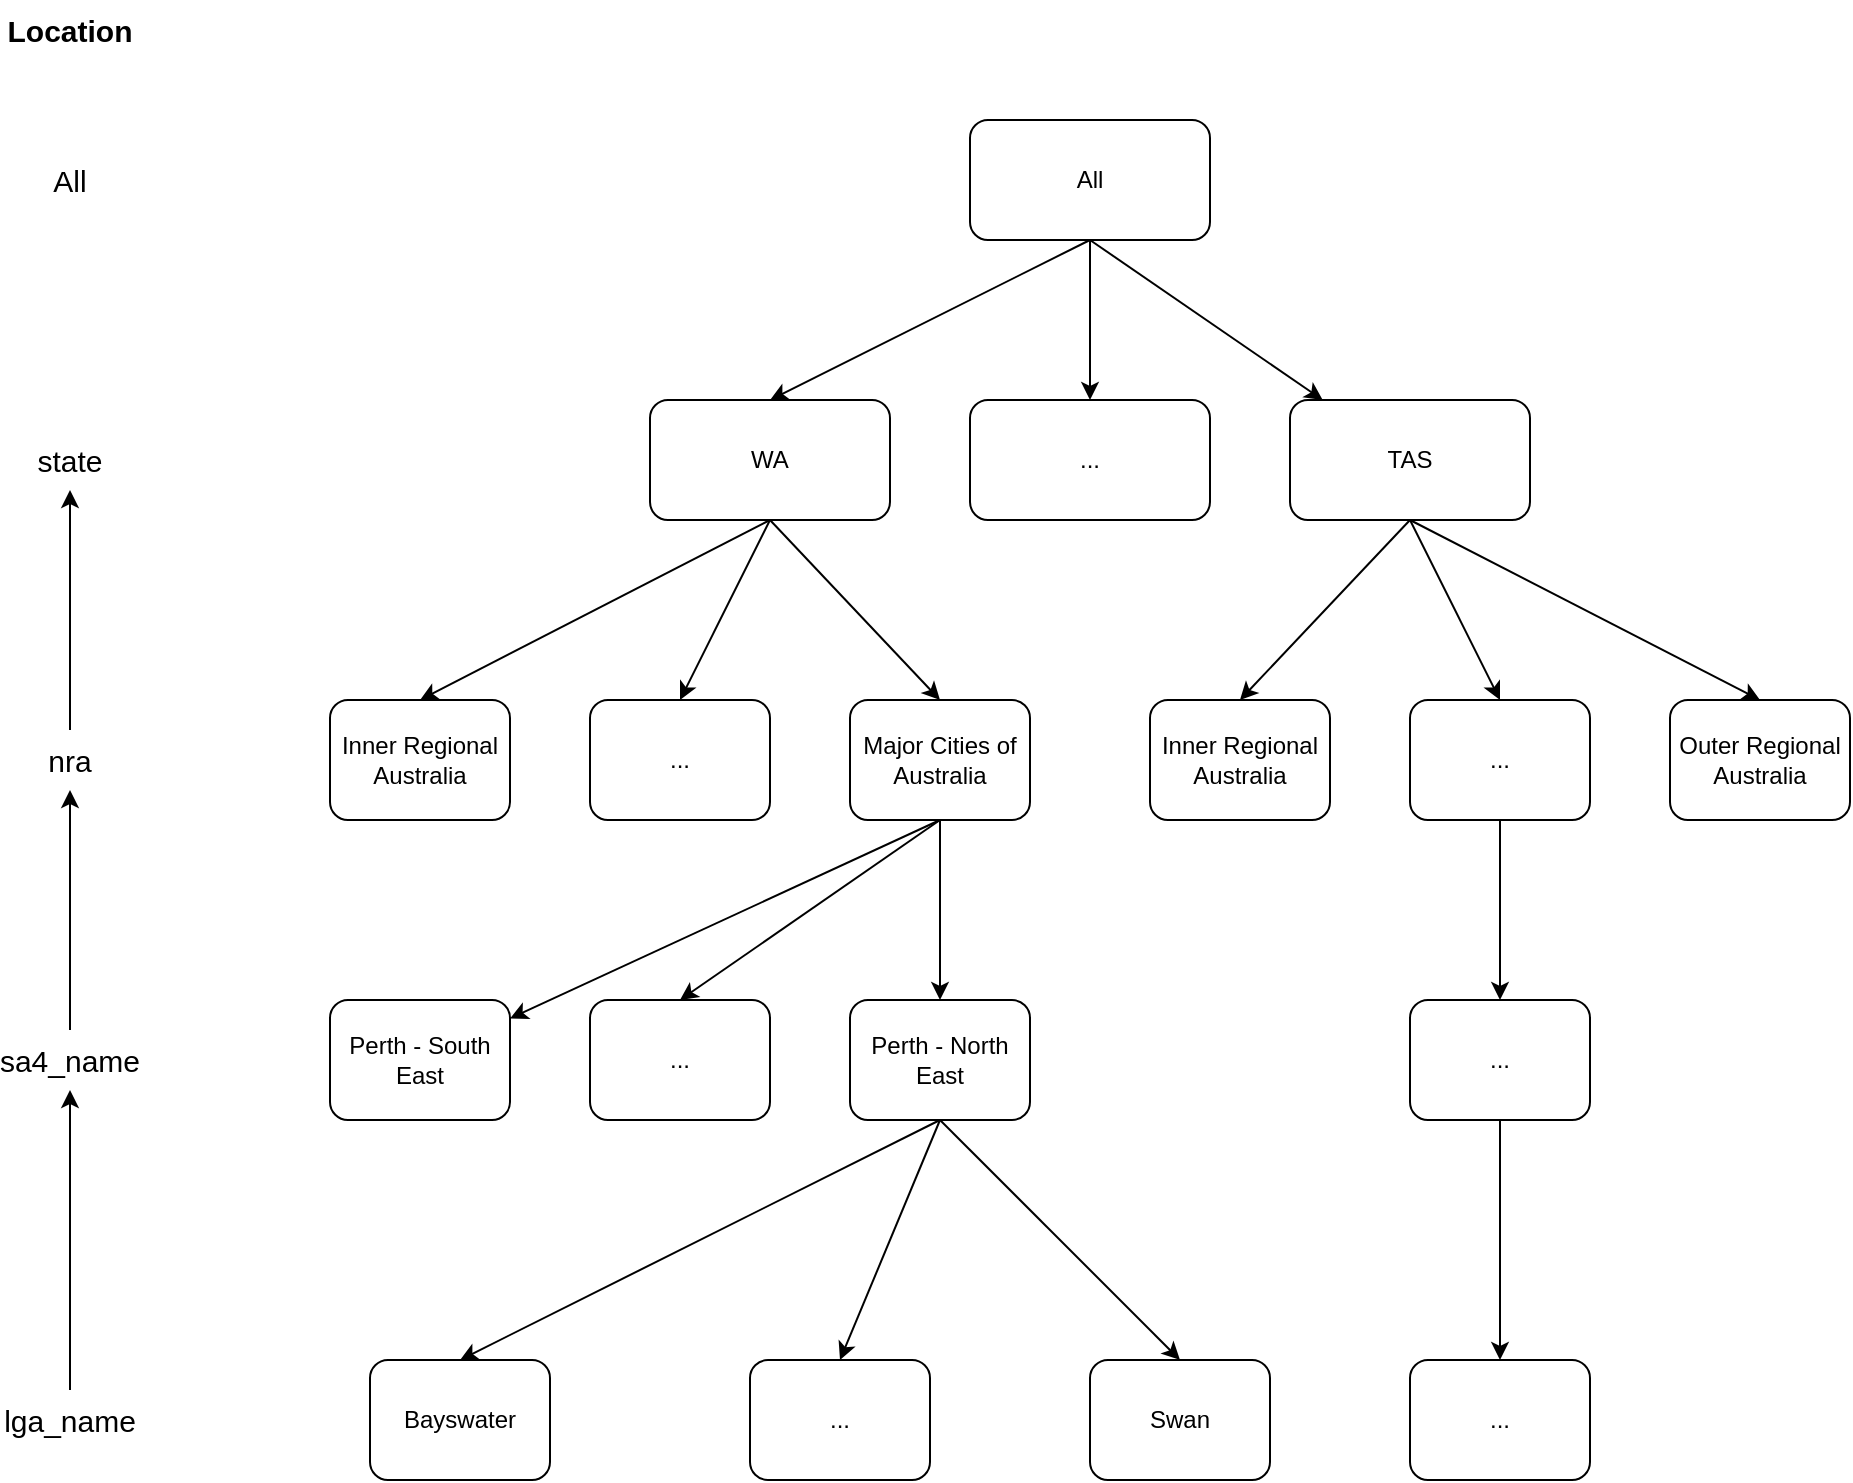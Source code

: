 <mxfile version="26.2.12">
  <diagram name="Page-1" id="H4TEkGzGTkuCqkXcQPTa">
    <mxGraphModel dx="978" dy="671" grid="1" gridSize="10" guides="1" tooltips="1" connect="1" arrows="1" fold="1" page="1" pageScale="1" pageWidth="1000" pageHeight="1000" math="0" shadow="0">
      <root>
        <mxCell id="0" />
        <mxCell id="1" parent="0" />
        <mxCell id="LWqzl19-VqJiwV8eoeJw-1" value="&lt;b&gt;Location&lt;/b&gt;" style="text;html=1;align=center;verticalAlign=middle;whiteSpace=wrap;rounded=0;fontSize=15;" parent="1" vertex="1">
          <mxGeometry x="40" y="20" width="60" height="30" as="geometry" />
        </mxCell>
        <mxCell id="LWqzl19-VqJiwV8eoeJw-35" style="rounded=0;orthogonalLoop=1;jettySize=auto;html=1;exitX=0.5;exitY=1;exitDx=0;exitDy=0;entryX=0.5;entryY=0;entryDx=0;entryDy=0;" parent="1" source="LWqzl19-VqJiwV8eoeJw-3" target="LWqzl19-VqJiwV8eoeJw-29" edge="1">
          <mxGeometry relative="1" as="geometry" />
        </mxCell>
        <mxCell id="LWqzl19-VqJiwV8eoeJw-36" style="rounded=0;orthogonalLoop=1;jettySize=auto;html=1;exitX=0.5;exitY=1;exitDx=0;exitDy=0;entryX=0.5;entryY=0;entryDx=0;entryDy=0;" parent="1" source="LWqzl19-VqJiwV8eoeJw-3" target="LWqzl19-VqJiwV8eoeJw-27" edge="1">
          <mxGeometry relative="1" as="geometry" />
        </mxCell>
        <mxCell id="LWqzl19-VqJiwV8eoeJw-37" style="rounded=0;orthogonalLoop=1;jettySize=auto;html=1;exitX=0.5;exitY=1;exitDx=0;exitDy=0;" parent="1" source="LWqzl19-VqJiwV8eoeJw-3" target="LWqzl19-VqJiwV8eoeJw-28" edge="1">
          <mxGeometry relative="1" as="geometry" />
        </mxCell>
        <mxCell id="LWqzl19-VqJiwV8eoeJw-3" value="All" style="rounded=1;whiteSpace=wrap;html=1;" parent="1" vertex="1">
          <mxGeometry x="520" y="80" width="120" height="60" as="geometry" />
        </mxCell>
        <mxCell id="LWqzl19-VqJiwV8eoeJw-4" value="All" style="text;html=1;align=center;verticalAlign=middle;whiteSpace=wrap;rounded=0;fontSize=15;" parent="1" vertex="1">
          <mxGeometry x="40" y="95" width="60" height="30" as="geometry" />
        </mxCell>
        <mxCell id="LWqzl19-VqJiwV8eoeJw-47" style="edgeStyle=orthogonalEdgeStyle;rounded=0;orthogonalLoop=1;jettySize=auto;html=1;exitX=0.5;exitY=0;exitDx=0;exitDy=0;entryX=0.5;entryY=1;entryDx=0;entryDy=0;" parent="1" source="LWqzl19-VqJiwV8eoeJw-5" target="LWqzl19-VqJiwV8eoeJw-26" edge="1">
          <mxGeometry relative="1" as="geometry" />
        </mxCell>
        <mxCell id="LWqzl19-VqJiwV8eoeJw-5" value="nra" style="text;html=1;align=center;verticalAlign=middle;whiteSpace=wrap;rounded=0;fontSize=15;" parent="1" vertex="1">
          <mxGeometry x="40" y="385" width="60" height="30" as="geometry" />
        </mxCell>
        <mxCell id="LWqzl19-VqJiwV8eoeJw-46" style="edgeStyle=orthogonalEdgeStyle;rounded=0;orthogonalLoop=1;jettySize=auto;html=1;exitX=0.5;exitY=0;exitDx=0;exitDy=0;entryX=0.5;entryY=1;entryDx=0;entryDy=0;" parent="1" source="LWqzl19-VqJiwV8eoeJw-6" target="LWqzl19-VqJiwV8eoeJw-5" edge="1">
          <mxGeometry relative="1" as="geometry" />
        </mxCell>
        <mxCell id="LWqzl19-VqJiwV8eoeJw-6" value="sa4_name" style="text;html=1;align=center;verticalAlign=middle;whiteSpace=wrap;rounded=0;fontSize=15;" parent="1" vertex="1">
          <mxGeometry x="40" y="535" width="60" height="30" as="geometry" />
        </mxCell>
        <mxCell id="LWqzl19-VqJiwV8eoeJw-26" value="state" style="text;html=1;align=center;verticalAlign=middle;whiteSpace=wrap;rounded=0;fontSize=15;" parent="1" vertex="1">
          <mxGeometry x="40" y="235" width="60" height="30" as="geometry" />
        </mxCell>
        <mxCell id="LWqzl19-VqJiwV8eoeJw-34" style="rounded=0;orthogonalLoop=1;jettySize=auto;html=1;exitX=0.5;exitY=1;exitDx=0;exitDy=0;entryX=0.5;entryY=0;entryDx=0;entryDy=0;" parent="1" source="LWqzl19-VqJiwV8eoeJw-27" target="LWqzl19-VqJiwV8eoeJw-30" edge="1">
          <mxGeometry relative="1" as="geometry" />
        </mxCell>
        <mxCell id="LWqzl19-VqJiwV8eoeJw-39" style="rounded=0;orthogonalLoop=1;jettySize=auto;html=1;exitX=0.5;exitY=1;exitDx=0;exitDy=0;entryX=0.5;entryY=0;entryDx=0;entryDy=0;" parent="1" source="LWqzl19-VqJiwV8eoeJw-27" target="LWqzl19-VqJiwV8eoeJw-31" edge="1">
          <mxGeometry relative="1" as="geometry" />
        </mxCell>
        <mxCell id="LWqzl19-VqJiwV8eoeJw-45" style="rounded=0;orthogonalLoop=1;jettySize=auto;html=1;exitX=0.5;exitY=1;exitDx=0;exitDy=0;entryX=0.5;entryY=0;entryDx=0;entryDy=0;" parent="1" source="LWqzl19-VqJiwV8eoeJw-27" target="LWqzl19-VqJiwV8eoeJw-42" edge="1">
          <mxGeometry relative="1" as="geometry" />
        </mxCell>
        <mxCell id="LWqzl19-VqJiwV8eoeJw-27" value="WA" style="rounded=1;whiteSpace=wrap;html=1;" parent="1" vertex="1">
          <mxGeometry x="360" y="220" width="120" height="60" as="geometry" />
        </mxCell>
        <mxCell id="LWqzl19-VqJiwV8eoeJw-40" style="rounded=0;orthogonalLoop=1;jettySize=auto;html=1;exitX=0.5;exitY=1;exitDx=0;exitDy=0;entryX=0.5;entryY=0;entryDx=0;entryDy=0;" parent="1" source="LWqzl19-VqJiwV8eoeJw-28" target="LWqzl19-VqJiwV8eoeJw-32" edge="1">
          <mxGeometry relative="1" as="geometry" />
        </mxCell>
        <mxCell id="LWqzl19-VqJiwV8eoeJw-41" style="rounded=0;orthogonalLoop=1;jettySize=auto;html=1;exitX=0.5;exitY=1;exitDx=0;exitDy=0;entryX=0.5;entryY=0;entryDx=0;entryDy=0;" parent="1" source="LWqzl19-VqJiwV8eoeJw-28" target="LWqzl19-VqJiwV8eoeJw-33" edge="1">
          <mxGeometry relative="1" as="geometry" />
        </mxCell>
        <mxCell id="LWqzl19-VqJiwV8eoeJw-44" style="rounded=0;orthogonalLoop=1;jettySize=auto;html=1;exitX=0.5;exitY=1;exitDx=0;exitDy=0;entryX=0.5;entryY=0;entryDx=0;entryDy=0;" parent="1" source="LWqzl19-VqJiwV8eoeJw-28" target="LWqzl19-VqJiwV8eoeJw-43" edge="1">
          <mxGeometry relative="1" as="geometry" />
        </mxCell>
        <mxCell id="LWqzl19-VqJiwV8eoeJw-28" value="TAS" style="rounded=1;whiteSpace=wrap;html=1;" parent="1" vertex="1">
          <mxGeometry x="680" y="220" width="120" height="60" as="geometry" />
        </mxCell>
        <mxCell id="LWqzl19-VqJiwV8eoeJw-29" value="..." style="rounded=1;whiteSpace=wrap;html=1;" parent="1" vertex="1">
          <mxGeometry x="520" y="220" width="120" height="60" as="geometry" />
        </mxCell>
        <mxCell id="LWqzl19-VqJiwV8eoeJw-30" value="Inner Regional Australia" style="rounded=1;whiteSpace=wrap;html=1;" parent="1" vertex="1">
          <mxGeometry x="200" y="370" width="90" height="60" as="geometry" />
        </mxCell>
        <mxCell id="LWqzl19-VqJiwV8eoeJw-56" style="rounded=0;orthogonalLoop=1;jettySize=auto;html=1;exitX=0.5;exitY=1;exitDx=0;exitDy=0;" parent="1" source="LWqzl19-VqJiwV8eoeJw-31" target="LWqzl19-VqJiwV8eoeJw-50" edge="1">
          <mxGeometry relative="1" as="geometry" />
        </mxCell>
        <mxCell id="LWqzl19-VqJiwV8eoeJw-57" style="rounded=0;orthogonalLoop=1;jettySize=auto;html=1;exitX=0.5;exitY=1;exitDx=0;exitDy=0;entryX=0.5;entryY=0;entryDx=0;entryDy=0;" parent="1" source="LWqzl19-VqJiwV8eoeJw-31" target="LWqzl19-VqJiwV8eoeJw-51" edge="1">
          <mxGeometry relative="1" as="geometry" />
        </mxCell>
        <mxCell id="LWqzl19-VqJiwV8eoeJw-58" style="rounded=0;orthogonalLoop=1;jettySize=auto;html=1;exitX=0.5;exitY=1;exitDx=0;exitDy=0;entryX=0.5;entryY=0;entryDx=0;entryDy=0;" parent="1" source="LWqzl19-VqJiwV8eoeJw-31" target="LWqzl19-VqJiwV8eoeJw-49" edge="1">
          <mxGeometry relative="1" as="geometry" />
        </mxCell>
        <mxCell id="LWqzl19-VqJiwV8eoeJw-31" value="Major Cities of Australia" style="rounded=1;whiteSpace=wrap;html=1;" parent="1" vertex="1">
          <mxGeometry x="460" y="370" width="90" height="60" as="geometry" />
        </mxCell>
        <mxCell id="LWqzl19-VqJiwV8eoeJw-32" value="Inner Regional Australia" style="rounded=1;whiteSpace=wrap;html=1;" parent="1" vertex="1">
          <mxGeometry x="610" y="370" width="90" height="60" as="geometry" />
        </mxCell>
        <mxCell id="LWqzl19-VqJiwV8eoeJw-33" value="Outer Regional Australia" style="rounded=1;whiteSpace=wrap;html=1;" parent="1" vertex="1">
          <mxGeometry x="870" y="370" width="90" height="60" as="geometry" />
        </mxCell>
        <mxCell id="LWqzl19-VqJiwV8eoeJw-42" value="..." style="rounded=1;whiteSpace=wrap;html=1;" parent="1" vertex="1">
          <mxGeometry x="330" y="370" width="90" height="60" as="geometry" />
        </mxCell>
        <mxCell id="LWqzl19-VqJiwV8eoeJw-65" style="rounded=0;orthogonalLoop=1;jettySize=auto;html=1;exitX=0.5;exitY=1;exitDx=0;exitDy=0;entryX=0.5;entryY=0;entryDx=0;entryDy=0;" parent="1" source="LWqzl19-VqJiwV8eoeJw-43" target="LWqzl19-VqJiwV8eoeJw-63" edge="1">
          <mxGeometry relative="1" as="geometry" />
        </mxCell>
        <mxCell id="LWqzl19-VqJiwV8eoeJw-43" value="..." style="rounded=1;whiteSpace=wrap;html=1;" parent="1" vertex="1">
          <mxGeometry x="740" y="370" width="90" height="60" as="geometry" />
        </mxCell>
        <mxCell id="LWqzl19-VqJiwV8eoeJw-59" style="rounded=0;orthogonalLoop=1;jettySize=auto;html=1;exitX=0.5;exitY=1;exitDx=0;exitDy=0;entryX=0.5;entryY=0;entryDx=0;entryDy=0;" parent="1" source="LWqzl19-VqJiwV8eoeJw-49" target="LWqzl19-VqJiwV8eoeJw-55" edge="1">
          <mxGeometry relative="1" as="geometry" />
        </mxCell>
        <mxCell id="LWqzl19-VqJiwV8eoeJw-60" style="rounded=0;orthogonalLoop=1;jettySize=auto;html=1;exitX=0.5;exitY=1;exitDx=0;exitDy=0;entryX=0.5;entryY=0;entryDx=0;entryDy=0;" parent="1" source="LWqzl19-VqJiwV8eoeJw-49" target="LWqzl19-VqJiwV8eoeJw-53" edge="1">
          <mxGeometry relative="1" as="geometry" />
        </mxCell>
        <mxCell id="LWqzl19-VqJiwV8eoeJw-61" style="rounded=0;orthogonalLoop=1;jettySize=auto;html=1;exitX=0.5;exitY=1;exitDx=0;exitDy=0;entryX=0.5;entryY=0;entryDx=0;entryDy=0;" parent="1" source="LWqzl19-VqJiwV8eoeJw-49" target="LWqzl19-VqJiwV8eoeJw-54" edge="1">
          <mxGeometry relative="1" as="geometry" />
        </mxCell>
        <mxCell id="LWqzl19-VqJiwV8eoeJw-49" value="Perth - North East" style="rounded=1;whiteSpace=wrap;html=1;" parent="1" vertex="1">
          <mxGeometry x="460" y="520" width="90" height="60" as="geometry" />
        </mxCell>
        <mxCell id="LWqzl19-VqJiwV8eoeJw-50" value="Perth - South East" style="rounded=1;whiteSpace=wrap;html=1;" parent="1" vertex="1">
          <mxGeometry x="200" y="520" width="90" height="60" as="geometry" />
        </mxCell>
        <mxCell id="LWqzl19-VqJiwV8eoeJw-51" value="..." style="rounded=1;whiteSpace=wrap;html=1;" parent="1" vertex="1">
          <mxGeometry x="330" y="520" width="90" height="60" as="geometry" />
        </mxCell>
        <mxCell id="LWqzl19-VqJiwV8eoeJw-62" style="edgeStyle=orthogonalEdgeStyle;rounded=0;orthogonalLoop=1;jettySize=auto;html=1;exitX=0.5;exitY=0;exitDx=0;exitDy=0;entryX=0.5;entryY=1;entryDx=0;entryDy=0;" parent="1" source="LWqzl19-VqJiwV8eoeJw-52" target="LWqzl19-VqJiwV8eoeJw-6" edge="1">
          <mxGeometry relative="1" as="geometry" />
        </mxCell>
        <mxCell id="LWqzl19-VqJiwV8eoeJw-52" value="lga_name" style="text;html=1;align=center;verticalAlign=middle;whiteSpace=wrap;rounded=0;fontSize=15;" parent="1" vertex="1">
          <mxGeometry x="40" y="715" width="60" height="30" as="geometry" />
        </mxCell>
        <mxCell id="LWqzl19-VqJiwV8eoeJw-53" value="..." style="rounded=1;whiteSpace=wrap;html=1;" parent="1" vertex="1">
          <mxGeometry x="410" y="700" width="90" height="60" as="geometry" />
        </mxCell>
        <mxCell id="LWqzl19-VqJiwV8eoeJw-54" value="Bayswater" style="rounded=1;whiteSpace=wrap;html=1;" parent="1" vertex="1">
          <mxGeometry x="220" y="700" width="90" height="60" as="geometry" />
        </mxCell>
        <mxCell id="LWqzl19-VqJiwV8eoeJw-55" value="Swan" style="rounded=1;whiteSpace=wrap;html=1;" parent="1" vertex="1">
          <mxGeometry x="580" y="700" width="90" height="60" as="geometry" />
        </mxCell>
        <mxCell id="LWqzl19-VqJiwV8eoeJw-66" style="rounded=0;orthogonalLoop=1;jettySize=auto;html=1;exitX=0.5;exitY=1;exitDx=0;exitDy=0;entryX=0.5;entryY=0;entryDx=0;entryDy=0;" parent="1" source="LWqzl19-VqJiwV8eoeJw-63" target="LWqzl19-VqJiwV8eoeJw-64" edge="1">
          <mxGeometry relative="1" as="geometry" />
        </mxCell>
        <mxCell id="LWqzl19-VqJiwV8eoeJw-63" value="..." style="rounded=1;whiteSpace=wrap;html=1;" parent="1" vertex="1">
          <mxGeometry x="740" y="520" width="90" height="60" as="geometry" />
        </mxCell>
        <mxCell id="LWqzl19-VqJiwV8eoeJw-64" value="..." style="rounded=1;whiteSpace=wrap;html=1;" parent="1" vertex="1">
          <mxGeometry x="740" y="700" width="90" height="60" as="geometry" />
        </mxCell>
      </root>
    </mxGraphModel>
  </diagram>
</mxfile>
